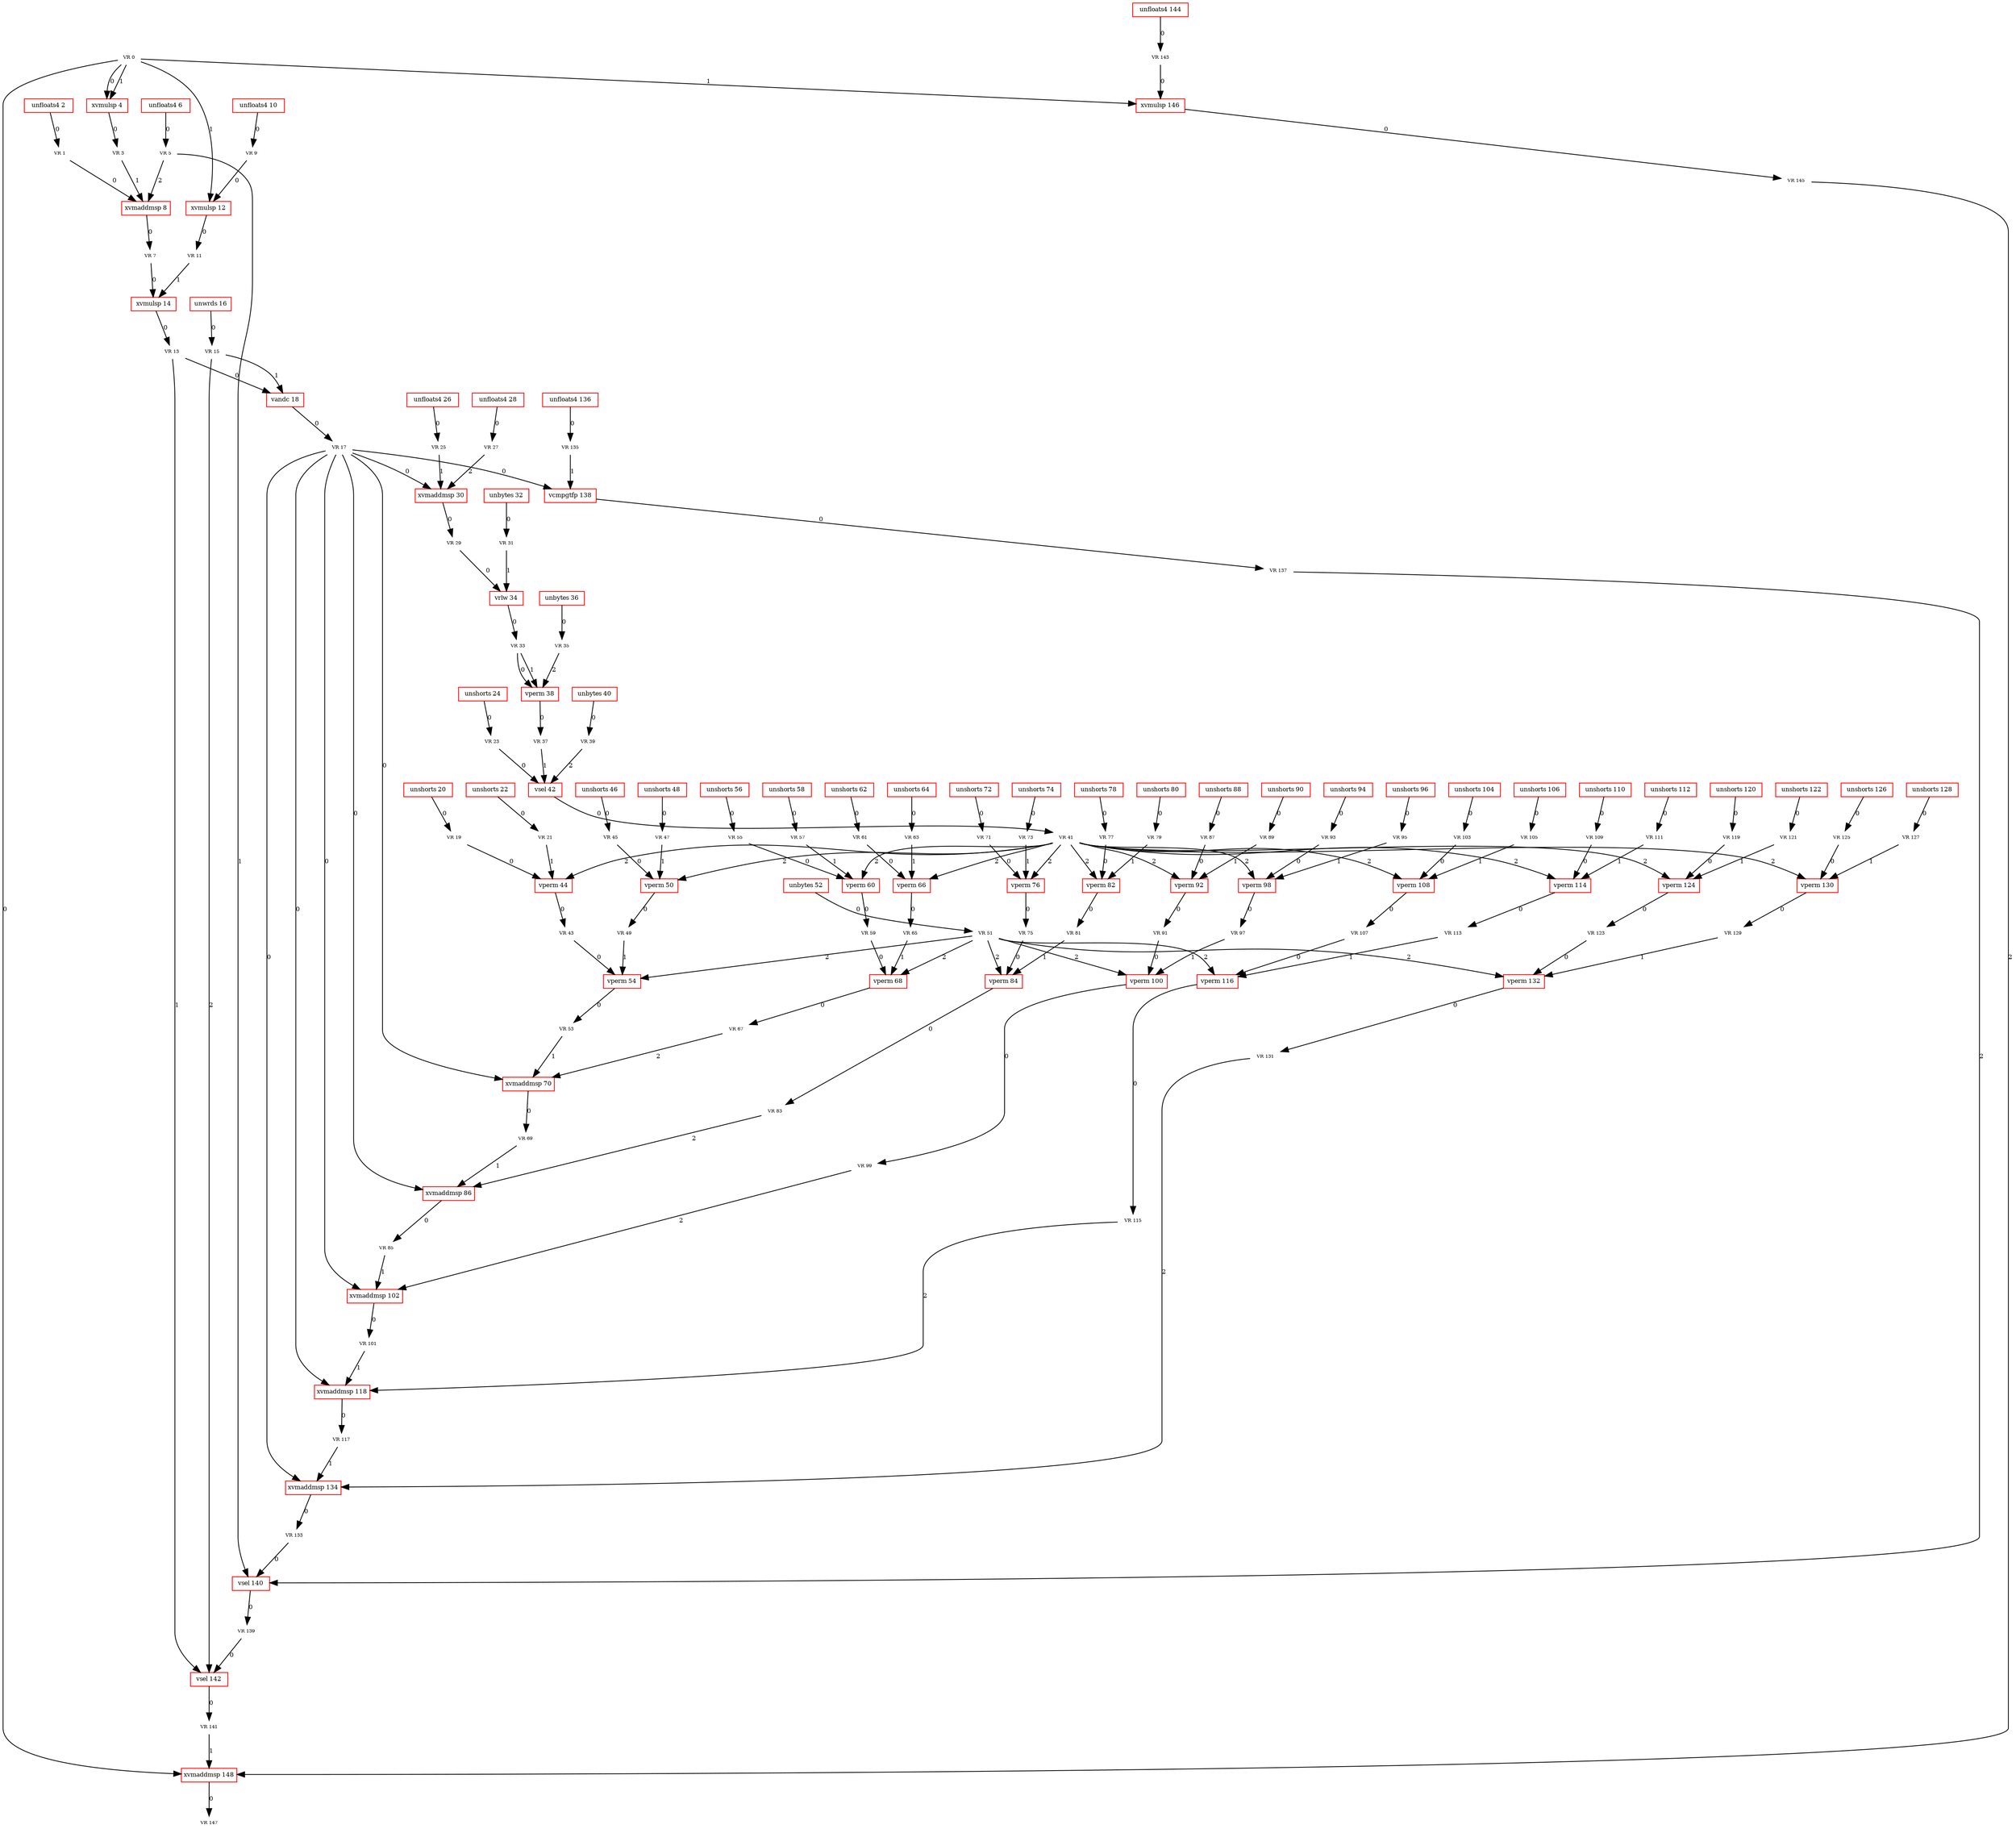 digraph G {
u0[color="green",fontsize="6",width="0.41666666666666663",height="0.25",fixedsize="true",shape="plaintext",label="VR 0"];
u1[color="green",fontsize="6",width="0.41666666666666663",height="0.25",fixedsize="true",shape="plaintext",label="VR 1"];
u2[color="red",fontsize="8",width="0.8833333333333333",height="0.25",fixedsize="true",shape="box",label="unfloats4 2"];
u3[color="green",fontsize="6",width="0.41666666666666663",height="0.25",fixedsize="true",shape="plaintext",label="VR 3"];
u4[color="red",fontsize="8",width="0.75",height="0.25",fixedsize="true",shape="box",label="xvmulsp 4"];
u5[color="green",fontsize="6",width="0.41666666666666663",height="0.25",fixedsize="true",shape="plaintext",label="VR 5"];
u6[color="red",fontsize="8",width="0.8833333333333333",height="0.25",fixedsize="true",shape="box",label="unfloats4 6"];
u7[color="green",fontsize="6",width="0.41666666666666663",height="0.25",fixedsize="true",shape="plaintext",label="VR 7"];
u8[color="red",fontsize="8",width="0.8833333333333333",height="0.25",fixedsize="true",shape="box",label="xvmaddmsp 8"];
u9[color="green",fontsize="6",width="0.41666666666666663",height="0.25",fixedsize="true",shape="plaintext",label="VR 9"];
u10[color="red",fontsize="8",width="0.9500000000000001",height="0.25",fixedsize="true",shape="box",label="unfloats4 10"];
u11[color="green",fontsize="6",width="0.4833333333333333",height="0.25",fixedsize="true",shape="plaintext",label="VR 11"];
u12[color="red",fontsize="8",width="0.8166666666666667",height="0.25",fixedsize="true",shape="box",label="xvmulsp 12"];
u13[color="green",fontsize="6",width="0.4833333333333333",height="0.25",fixedsize="true",shape="plaintext",label="VR 13"];
u14[color="red",fontsize="8",width="0.8166666666666667",height="0.25",fixedsize="true",shape="box",label="xvmulsp 14"];
u15[color="green",fontsize="6",width="0.4833333333333333",height="0.25",fixedsize="true",shape="plaintext",label="VR 15"];
u16[color="red",fontsize="8",width="0.75",height="0.25",fixedsize="true",shape="box",label="unwrds 16"];
u17[color="green",fontsize="6",width="0.4833333333333333",height="0.25",fixedsize="true",shape="plaintext",label="VR 17"];
u18[color="red",fontsize="8",width="0.6833333333333333",height="0.25",fixedsize="true",shape="box",label="vandc 18"];
u19[color="green",fontsize="6",width="0.4833333333333333",height="0.25",fixedsize="true",shape="plaintext",label="VR 19"];
u20[color="red",fontsize="8",width="0.8833333333333333",height="0.25",fixedsize="true",shape="box",label="unshorts 20"];
u21[color="green",fontsize="6",width="0.4833333333333333",height="0.25",fixedsize="true",shape="plaintext",label="VR 21"];
u22[color="red",fontsize="8",width="0.8833333333333333",height="0.25",fixedsize="true",shape="box",label="unshorts 22"];
u23[color="green",fontsize="6",width="0.4833333333333333",height="0.25",fixedsize="true",shape="plaintext",label="VR 23"];
u24[color="red",fontsize="8",width="0.8833333333333333",height="0.25",fixedsize="true",shape="box",label="unshorts 24"];
u25[color="green",fontsize="6",width="0.4833333333333333",height="0.25",fixedsize="true",shape="plaintext",label="VR 25"];
u26[color="red",fontsize="8",width="0.9500000000000001",height="0.25",fixedsize="true",shape="box",label="unfloats4 26"];
u27[color="green",fontsize="6",width="0.4833333333333333",height="0.25",fixedsize="true",shape="plaintext",label="VR 27"];
u28[color="red",fontsize="8",width="0.9500000000000001",height="0.25",fixedsize="true",shape="box",label="unfloats4 28"];
u29[color="green",fontsize="6",width="0.4833333333333333",height="0.25",fixedsize="true",shape="plaintext",label="VR 29"];
u30[color="red",fontsize="8",width="0.9500000000000001",height="0.25",fixedsize="true",shape="box",label="xvmaddmsp 30"];
u31[color="green",fontsize="6",width="0.4833333333333333",height="0.25",fixedsize="true",shape="plaintext",label="VR 31"];
u32[color="red",fontsize="8",width="0.8166666666666667",height="0.25",fixedsize="true",shape="box",label="unbytes 32"];
u33[color="green",fontsize="6",width="0.4833333333333333",height="0.25",fixedsize="true",shape="plaintext",label="VR 33"];
u34[color="red",fontsize="8",width="0.6166666666666667",height="0.25",fixedsize="true",shape="box",label="vrlw 34"];
u35[color="green",fontsize="6",width="0.4833333333333333",height="0.25",fixedsize="true",shape="plaintext",label="VR 35"];
u36[color="red",fontsize="8",width="0.8166666666666667",height="0.25",fixedsize="true",shape="box",label="unbytes 36"];
u37[color="green",fontsize="6",width="0.4833333333333333",height="0.25",fixedsize="true",shape="plaintext",label="VR 37"];
u38[color="red",fontsize="8",width="0.6833333333333333",height="0.25",fixedsize="true",shape="box",label="vperm 38"];
u39[color="green",fontsize="6",width="0.4833333333333333",height="0.25",fixedsize="true",shape="plaintext",label="VR 39"];
u40[color="red",fontsize="8",width="0.8166666666666667",height="0.25",fixedsize="true",shape="box",label="unbytes 40"];
u41[color="green",fontsize="6",width="0.4833333333333333",height="0.25",fixedsize="true",shape="plaintext",label="VR 41"];
u42[color="red",fontsize="8",width="0.6166666666666667",height="0.25",fixedsize="true",shape="box",label="vsel 42"];
u43[color="green",fontsize="6",width="0.4833333333333333",height="0.25",fixedsize="true",shape="plaintext",label="VR 43"];
u44[color="red",fontsize="8",width="0.6833333333333333",height="0.25",fixedsize="true",shape="box",label="vperm 44"];
u45[color="green",fontsize="6",width="0.4833333333333333",height="0.25",fixedsize="true",shape="plaintext",label="VR 45"];
u46[color="red",fontsize="8",width="0.8833333333333333",height="0.25",fixedsize="true",shape="box",label="unshorts 46"];
u47[color="green",fontsize="6",width="0.4833333333333333",height="0.25",fixedsize="true",shape="plaintext",label="VR 47"];
u48[color="red",fontsize="8",width="0.8833333333333333",height="0.25",fixedsize="true",shape="box",label="unshorts 48"];
u49[color="green",fontsize="6",width="0.4833333333333333",height="0.25",fixedsize="true",shape="plaintext",label="VR 49"];
u50[color="red",fontsize="8",width="0.6833333333333333",height="0.25",fixedsize="true",shape="box",label="vperm 50"];
u51[color="green",fontsize="6",width="0.4833333333333333",height="0.25",fixedsize="true",shape="plaintext",label="VR 51"];
u52[color="red",fontsize="8",width="0.8166666666666667",height="0.25",fixedsize="true",shape="box",label="unbytes 52"];
u53[color="green",fontsize="6",width="0.4833333333333333",height="0.25",fixedsize="true",shape="plaintext",label="VR 53"];
u54[color="red",fontsize="8",width="0.6833333333333333",height="0.25",fixedsize="true",shape="box",label="vperm 54"];
u55[color="green",fontsize="6",width="0.4833333333333333",height="0.25",fixedsize="true",shape="plaintext",label="VR 55"];
u56[color="red",fontsize="8",width="0.8833333333333333",height="0.25",fixedsize="true",shape="box",label="unshorts 56"];
u57[color="green",fontsize="6",width="0.4833333333333333",height="0.25",fixedsize="true",shape="plaintext",label="VR 57"];
u58[color="red",fontsize="8",width="0.8833333333333333",height="0.25",fixedsize="true",shape="box",label="unshorts 58"];
u59[color="green",fontsize="6",width="0.4833333333333333",height="0.25",fixedsize="true",shape="plaintext",label="VR 59"];
u60[color="red",fontsize="8",width="0.6833333333333333",height="0.25",fixedsize="true",shape="box",label="vperm 60"];
u61[color="green",fontsize="6",width="0.4833333333333333",height="0.25",fixedsize="true",shape="plaintext",label="VR 61"];
u62[color="red",fontsize="8",width="0.8833333333333333",height="0.25",fixedsize="true",shape="box",label="unshorts 62"];
u63[color="green",fontsize="6",width="0.4833333333333333",height="0.25",fixedsize="true",shape="plaintext",label="VR 63"];
u64[color="red",fontsize="8",width="0.8833333333333333",height="0.25",fixedsize="true",shape="box",label="unshorts 64"];
u65[color="green",fontsize="6",width="0.4833333333333333",height="0.25",fixedsize="true",shape="plaintext",label="VR 65"];
u66[color="red",fontsize="8",width="0.6833333333333333",height="0.25",fixedsize="true",shape="box",label="vperm 66"];
u67[color="green",fontsize="6",width="0.4833333333333333",height="0.25",fixedsize="true",shape="plaintext",label="VR 67"];
u68[color="red",fontsize="8",width="0.6833333333333333",height="0.25",fixedsize="true",shape="box",label="vperm 68"];
u69[color="green",fontsize="6",width="0.4833333333333333",height="0.25",fixedsize="true",shape="plaintext",label="VR 69"];
u70[color="red",fontsize="8",width="0.9500000000000001",height="0.25",fixedsize="true",shape="box",label="xvmaddmsp 70"];
u71[color="green",fontsize="6",width="0.4833333333333333",height="0.25",fixedsize="true",shape="plaintext",label="VR 71"];
u72[color="red",fontsize="8",width="0.8833333333333333",height="0.25",fixedsize="true",shape="box",label="unshorts 72"];
u73[color="green",fontsize="6",width="0.4833333333333333",height="0.25",fixedsize="true",shape="plaintext",label="VR 73"];
u74[color="red",fontsize="8",width="0.8833333333333333",height="0.25",fixedsize="true",shape="box",label="unshorts 74"];
u75[color="green",fontsize="6",width="0.4833333333333333",height="0.25",fixedsize="true",shape="plaintext",label="VR 75"];
u76[color="red",fontsize="8",width="0.6833333333333333",height="0.25",fixedsize="true",shape="box",label="vperm 76"];
u77[color="green",fontsize="6",width="0.4833333333333333",height="0.25",fixedsize="true",shape="plaintext",label="VR 77"];
u78[color="red",fontsize="8",width="0.8833333333333333",height="0.25",fixedsize="true",shape="box",label="unshorts 78"];
u79[color="green",fontsize="6",width="0.4833333333333333",height="0.25",fixedsize="true",shape="plaintext",label="VR 79"];
u80[color="red",fontsize="8",width="0.8833333333333333",height="0.25",fixedsize="true",shape="box",label="unshorts 80"];
u81[color="green",fontsize="6",width="0.4833333333333333",height="0.25",fixedsize="true",shape="plaintext",label="VR 81"];
u82[color="red",fontsize="8",width="0.6833333333333333",height="0.25",fixedsize="true",shape="box",label="vperm 82"];
u83[color="green",fontsize="6",width="0.4833333333333333",height="0.25",fixedsize="true",shape="plaintext",label="VR 83"];
u84[color="red",fontsize="8",width="0.6833333333333333",height="0.25",fixedsize="true",shape="box",label="vperm 84"];
u85[color="green",fontsize="6",width="0.4833333333333333",height="0.25",fixedsize="true",shape="plaintext",label="VR 85"];
u86[color="red",fontsize="8",width="0.9500000000000001",height="0.25",fixedsize="true",shape="box",label="xvmaddmsp 86"];
u87[color="green",fontsize="6",width="0.4833333333333333",height="0.25",fixedsize="true",shape="plaintext",label="VR 87"];
u88[color="red",fontsize="8",width="0.8833333333333333",height="0.25",fixedsize="true",shape="box",label="unshorts 88"];
u89[color="green",fontsize="6",width="0.4833333333333333",height="0.25",fixedsize="true",shape="plaintext",label="VR 89"];
u90[color="red",fontsize="8",width="0.8833333333333333",height="0.25",fixedsize="true",shape="box",label="unshorts 90"];
u91[color="green",fontsize="6",width="0.4833333333333333",height="0.25",fixedsize="true",shape="plaintext",label="VR 91"];
u92[color="red",fontsize="8",width="0.6833333333333333",height="0.25",fixedsize="true",shape="box",label="vperm 92"];
u93[color="green",fontsize="6",width="0.4833333333333333",height="0.25",fixedsize="true",shape="plaintext",label="VR 93"];
u94[color="red",fontsize="8",width="0.8833333333333333",height="0.25",fixedsize="true",shape="box",label="unshorts 94"];
u95[color="green",fontsize="6",width="0.4833333333333333",height="0.25",fixedsize="true",shape="plaintext",label="VR 95"];
u96[color="red",fontsize="8",width="0.8833333333333333",height="0.25",fixedsize="true",shape="box",label="unshorts 96"];
u97[color="green",fontsize="6",width="0.4833333333333333",height="0.25",fixedsize="true",shape="plaintext",label="VR 97"];
u98[color="red",fontsize="8",width="0.6833333333333333",height="0.25",fixedsize="true",shape="box",label="vperm 98"];
u99[color="green",fontsize="6",width="0.4833333333333333",height="0.25",fixedsize="true",shape="plaintext",label="VR 99"];
u100[color="red",fontsize="8",width="0.75",height="0.25",fixedsize="true",shape="box",label="vperm 100"];
u101[color="green",fontsize="6",width="0.55",height="0.25",fixedsize="true",shape="plaintext",label="VR 101"];
u102[color="red",fontsize="8",width="1.0166666666666666",height="0.25",fixedsize="true",shape="box",label="xvmaddmsp 102"];
u103[color="green",fontsize="6",width="0.55",height="0.25",fixedsize="true",shape="plaintext",label="VR 103"];
u104[color="red",fontsize="8",width="0.9500000000000001",height="0.25",fixedsize="true",shape="box",label="unshorts 104"];
u105[color="green",fontsize="6",width="0.55",height="0.25",fixedsize="true",shape="plaintext",label="VR 105"];
u106[color="red",fontsize="8",width="0.9500000000000001",height="0.25",fixedsize="true",shape="box",label="unshorts 106"];
u107[color="green",fontsize="6",width="0.55",height="0.25",fixedsize="true",shape="plaintext",label="VR 107"];
u108[color="red",fontsize="8",width="0.75",height="0.25",fixedsize="true",shape="box",label="vperm 108"];
u109[color="green",fontsize="6",width="0.55",height="0.25",fixedsize="true",shape="plaintext",label="VR 109"];
u110[color="red",fontsize="8",width="0.9500000000000001",height="0.25",fixedsize="true",shape="box",label="unshorts 110"];
u111[color="green",fontsize="6",width="0.55",height="0.25",fixedsize="true",shape="plaintext",label="VR 111"];
u112[color="red",fontsize="8",width="0.9500000000000001",height="0.25",fixedsize="true",shape="box",label="unshorts 112"];
u113[color="green",fontsize="6",width="0.55",height="0.25",fixedsize="true",shape="plaintext",label="VR 113"];
u114[color="red",fontsize="8",width="0.75",height="0.25",fixedsize="true",shape="box",label="vperm 114"];
u115[color="green",fontsize="6",width="0.55",height="0.25",fixedsize="true",shape="plaintext",label="VR 115"];
u116[color="red",fontsize="8",width="0.75",height="0.25",fixedsize="true",shape="box",label="vperm 116"];
u117[color="green",fontsize="6",width="0.55",height="0.25",fixedsize="true",shape="plaintext",label="VR 117"];
u118[color="red",fontsize="8",width="1.0166666666666666",height="0.25",fixedsize="true",shape="box",label="xvmaddmsp 118"];
u119[color="green",fontsize="6",width="0.55",height="0.25",fixedsize="true",shape="plaintext",label="VR 119"];
u120[color="red",fontsize="8",width="0.9500000000000001",height="0.25",fixedsize="true",shape="box",label="unshorts 120"];
u121[color="green",fontsize="6",width="0.55",height="0.25",fixedsize="true",shape="plaintext",label="VR 121"];
u122[color="red",fontsize="8",width="0.9500000000000001",height="0.25",fixedsize="true",shape="box",label="unshorts 122"];
u123[color="green",fontsize="6",width="0.55",height="0.25",fixedsize="true",shape="plaintext",label="VR 123"];
u124[color="red",fontsize="8",width="0.75",height="0.25",fixedsize="true",shape="box",label="vperm 124"];
u125[color="green",fontsize="6",width="0.55",height="0.25",fixedsize="true",shape="plaintext",label="VR 125"];
u126[color="red",fontsize="8",width="0.9500000000000001",height="0.25",fixedsize="true",shape="box",label="unshorts 126"];
u127[color="green",fontsize="6",width="0.55",height="0.25",fixedsize="true",shape="plaintext",label="VR 127"];
u128[color="red",fontsize="8",width="0.9500000000000001",height="0.25",fixedsize="true",shape="box",label="unshorts 128"];
u129[color="green",fontsize="6",width="0.55",height="0.25",fixedsize="true",shape="plaintext",label="VR 129"];
u130[color="red",fontsize="8",width="0.75",height="0.25",fixedsize="true",shape="box",label="vperm 130"];
u131[color="green",fontsize="6",width="0.55",height="0.25",fixedsize="true",shape="plaintext",label="VR 131"];
u132[color="red",fontsize="8",width="0.75",height="0.25",fixedsize="true",shape="box",label="vperm 132"];
u133[color="green",fontsize="6",width="0.55",height="0.25",fixedsize="true",shape="plaintext",label="VR 133"];
u134[color="red",fontsize="8",width="1.0166666666666666",height="0.25",fixedsize="true",shape="box",label="xvmaddmsp 134"];
u135[color="green",fontsize="6",width="0.55",height="0.25",fixedsize="true",shape="plaintext",label="VR 135"];
u136[color="red",fontsize="8",width="1.0166666666666666",height="0.25",fixedsize="true",shape="box",label="unfloats4 136"];
u137[color="green",fontsize="6",width="0.55",height="0.25",fixedsize="true",shape="plaintext",label="VR 137"];
u138[color="red",fontsize="8",width="0.9500000000000001",height="0.25",fixedsize="true",shape="box",label="vcmpgtfp 138"];
u139[color="green",fontsize="6",width="0.55",height="0.25",fixedsize="true",shape="plaintext",label="VR 139"];
u140[color="red",fontsize="8",width="0.6833333333333333",height="0.25",fixedsize="true",shape="box",label="vsel 140"];
u141[color="green",fontsize="6",width="0.55",height="0.25",fixedsize="true",shape="plaintext",label="VR 141"];
u142[color="red",fontsize="8",width="0.6833333333333333",height="0.25",fixedsize="true",shape="box",label="vsel 142"];
u143[color="green",fontsize="6",width="0.55",height="0.25",fixedsize="true",shape="plaintext",label="VR 143"];
u144[color="red",fontsize="8",width="1.0166666666666666",height="0.25",fixedsize="true",shape="box",label="unfloats4 144"];
u145[color="green",fontsize="6",width="0.55",height="0.25",fixedsize="true",shape="plaintext",label="VR 145"];
u146[color="red",fontsize="8",width="0.8833333333333333",height="0.25",fixedsize="true",shape="box",label="xvmulsp 146"];
u147[color="green",fontsize="6",width="0.55",height="0.25",fixedsize="true",shape="plaintext",label="VR 147"];
u148[color="red",fontsize="8",width="1.0166666666666666",height="0.25",fixedsize="true",shape="box",label="xvmaddmsp 148"];
u0 -> u4[fontsize="8",label="0"];
u0 -> u4[fontsize="8",label="1"];
u0 -> u12[fontsize="8",label="1"];
u0 -> u146[fontsize="8",label="1"];
u0 -> u148[fontsize="8",label="0"];
u1 -> u8[fontsize="8",label="0"];
u2 -> u1[fontsize="8",label="0"];
u3 -> u8[fontsize="8",label="1"];
u4 -> u3[fontsize="8",label="0"];
u5 -> u8[fontsize="8",label="2"];
u5 -> u140[fontsize="8",label="1"];
u6 -> u5[fontsize="8",label="0"];
u7 -> u14[fontsize="8",label="0"];
u8 -> u7[fontsize="8",label="0"];
u9 -> u12[fontsize="8",label="0"];
u10 -> u9[fontsize="8",label="0"];
u11 -> u14[fontsize="8",label="1"];
u12 -> u11[fontsize="8",label="0"];
u13 -> u18[fontsize="8",label="0"];
u13 -> u142[fontsize="8",label="1"];
u14 -> u13[fontsize="8",label="0"];
u15 -> u18[fontsize="8",label="1"];
u15 -> u142[fontsize="8",label="2"];
u16 -> u15[fontsize="8",label="0"];
u17 -> u30[fontsize="8",label="0"];
u17 -> u70[fontsize="8",label="0"];
u17 -> u86[fontsize="8",label="0"];
u17 -> u102[fontsize="8",label="0"];
u17 -> u118[fontsize="8",label="0"];
u17 -> u134[fontsize="8",label="0"];
u17 -> u138[fontsize="8",label="0"];
u18 -> u17[fontsize="8",label="0"];
u19 -> u44[fontsize="8",label="0"];
u20 -> u19[fontsize="8",label="0"];
u21 -> u44[fontsize="8",label="1"];
u22 -> u21[fontsize="8",label="0"];
u23 -> u42[fontsize="8",label="0"];
u24 -> u23[fontsize="8",label="0"];
u25 -> u30[fontsize="8",label="1"];
u26 -> u25[fontsize="8",label="0"];
u27 -> u30[fontsize="8",label="2"];
u28 -> u27[fontsize="8",label="0"];
u29 -> u34[fontsize="8",label="0"];
u30 -> u29[fontsize="8",label="0"];
u31 -> u34[fontsize="8",label="1"];
u32 -> u31[fontsize="8",label="0"];
u33 -> u38[fontsize="8",label="0"];
u33 -> u38[fontsize="8",label="1"];
u34 -> u33[fontsize="8",label="0"];
u35 -> u38[fontsize="8",label="2"];
u36 -> u35[fontsize="8",label="0"];
u37 -> u42[fontsize="8",label="1"];
u38 -> u37[fontsize="8",label="0"];
u39 -> u42[fontsize="8",label="2"];
u40 -> u39[fontsize="8",label="0"];
u41 -> u44[fontsize="8",label="2"];
u41 -> u50[fontsize="8",label="2"];
u41 -> u60[fontsize="8",label="2"];
u41 -> u66[fontsize="8",label="2"];
u41 -> u76[fontsize="8",label="2"];
u41 -> u82[fontsize="8",label="2"];
u41 -> u92[fontsize="8",label="2"];
u41 -> u98[fontsize="8",label="2"];
u41 -> u108[fontsize="8",label="2"];
u41 -> u114[fontsize="8",label="2"];
u41 -> u124[fontsize="8",label="2"];
u41 -> u130[fontsize="8",label="2"];
u42 -> u41[fontsize="8",label="0"];
u43 -> u54[fontsize="8",label="0"];
u44 -> u43[fontsize="8",label="0"];
u45 -> u50[fontsize="8",label="0"];
u46 -> u45[fontsize="8",label="0"];
u47 -> u50[fontsize="8",label="1"];
u48 -> u47[fontsize="8",label="0"];
u49 -> u54[fontsize="8",label="1"];
u50 -> u49[fontsize="8",label="0"];
u51 -> u54[fontsize="8",label="2"];
u51 -> u68[fontsize="8",label="2"];
u51 -> u84[fontsize="8",label="2"];
u51 -> u100[fontsize="8",label="2"];
u51 -> u116[fontsize="8",label="2"];
u51 -> u132[fontsize="8",label="2"];
u52 -> u51[fontsize="8",label="0"];
u53 -> u70[fontsize="8",label="1"];
u54 -> u53[fontsize="8",label="0"];
u55 -> u60[fontsize="8",label="0"];
u56 -> u55[fontsize="8",label="0"];
u57 -> u60[fontsize="8",label="1"];
u58 -> u57[fontsize="8",label="0"];
u59 -> u68[fontsize="8",label="0"];
u60 -> u59[fontsize="8",label="0"];
u61 -> u66[fontsize="8",label="0"];
u62 -> u61[fontsize="8",label="0"];
u63 -> u66[fontsize="8",label="1"];
u64 -> u63[fontsize="8",label="0"];
u65 -> u68[fontsize="8",label="1"];
u66 -> u65[fontsize="8",label="0"];
u67 -> u70[fontsize="8",label="2"];
u68 -> u67[fontsize="8",label="0"];
u69 -> u86[fontsize="8",label="1"];
u70 -> u69[fontsize="8",label="0"];
u71 -> u76[fontsize="8",label="0"];
u72 -> u71[fontsize="8",label="0"];
u73 -> u76[fontsize="8",label="1"];
u74 -> u73[fontsize="8",label="0"];
u75 -> u84[fontsize="8",label="0"];
u76 -> u75[fontsize="8",label="0"];
u77 -> u82[fontsize="8",label="0"];
u78 -> u77[fontsize="8",label="0"];
u79 -> u82[fontsize="8",label="1"];
u80 -> u79[fontsize="8",label="0"];
u81 -> u84[fontsize="8",label="1"];
u82 -> u81[fontsize="8",label="0"];
u83 -> u86[fontsize="8",label="2"];
u84 -> u83[fontsize="8",label="0"];
u85 -> u102[fontsize="8",label="1"];
u86 -> u85[fontsize="8",label="0"];
u87 -> u92[fontsize="8",label="0"];
u88 -> u87[fontsize="8",label="0"];
u89 -> u92[fontsize="8",label="1"];
u90 -> u89[fontsize="8",label="0"];
u91 -> u100[fontsize="8",label="0"];
u92 -> u91[fontsize="8",label="0"];
u93 -> u98[fontsize="8",label="0"];
u94 -> u93[fontsize="8",label="0"];
u95 -> u98[fontsize="8",label="1"];
u96 -> u95[fontsize="8",label="0"];
u97 -> u100[fontsize="8",label="1"];
u98 -> u97[fontsize="8",label="0"];
u99 -> u102[fontsize="8",label="2"];
u100 -> u99[fontsize="8",label="0"];
u101 -> u118[fontsize="8",label="1"];
u102 -> u101[fontsize="8",label="0"];
u103 -> u108[fontsize="8",label="0"];
u104 -> u103[fontsize="8",label="0"];
u105 -> u108[fontsize="8",label="1"];
u106 -> u105[fontsize="8",label="0"];
u107 -> u116[fontsize="8",label="0"];
u108 -> u107[fontsize="8",label="0"];
u109 -> u114[fontsize="8",label="0"];
u110 -> u109[fontsize="8",label="0"];
u111 -> u114[fontsize="8",label="1"];
u112 -> u111[fontsize="8",label="0"];
u113 -> u116[fontsize="8",label="1"];
u114 -> u113[fontsize="8",label="0"];
u115 -> u118[fontsize="8",label="2"];
u116 -> u115[fontsize="8",label="0"];
u117 -> u134[fontsize="8",label="1"];
u118 -> u117[fontsize="8",label="0"];
u119 -> u124[fontsize="8",label="0"];
u120 -> u119[fontsize="8",label="0"];
u121 -> u124[fontsize="8",label="1"];
u122 -> u121[fontsize="8",label="0"];
u123 -> u132[fontsize="8",label="0"];
u124 -> u123[fontsize="8",label="0"];
u125 -> u130[fontsize="8",label="0"];
u126 -> u125[fontsize="8",label="0"];
u127 -> u130[fontsize="8",label="1"];
u128 -> u127[fontsize="8",label="0"];
u129 -> u132[fontsize="8",label="1"];
u130 -> u129[fontsize="8",label="0"];
u131 -> u134[fontsize="8",label="2"];
u132 -> u131[fontsize="8",label="0"];
u133 -> u140[fontsize="8",label="0"];
u134 -> u133[fontsize="8",label="0"];
u135 -> u138[fontsize="8",label="1"];
u136 -> u135[fontsize="8",label="0"];
u137 -> u140[fontsize="8",label="2"];
u138 -> u137[fontsize="8",label="0"];
u139 -> u142[fontsize="8",label="0"];
u140 -> u139[fontsize="8",label="0"];
u141 -> u148[fontsize="8",label="1"];
u142 -> u141[fontsize="8",label="0"];
u143 -> u146[fontsize="8",label="0"];
u144 -> u143[fontsize="8",label="0"];
u145 -> u148[fontsize="8",label="2"];
u146 -> u145[fontsize="8",label="0"];
u148 -> u147[fontsize="8",label="0"];

}
